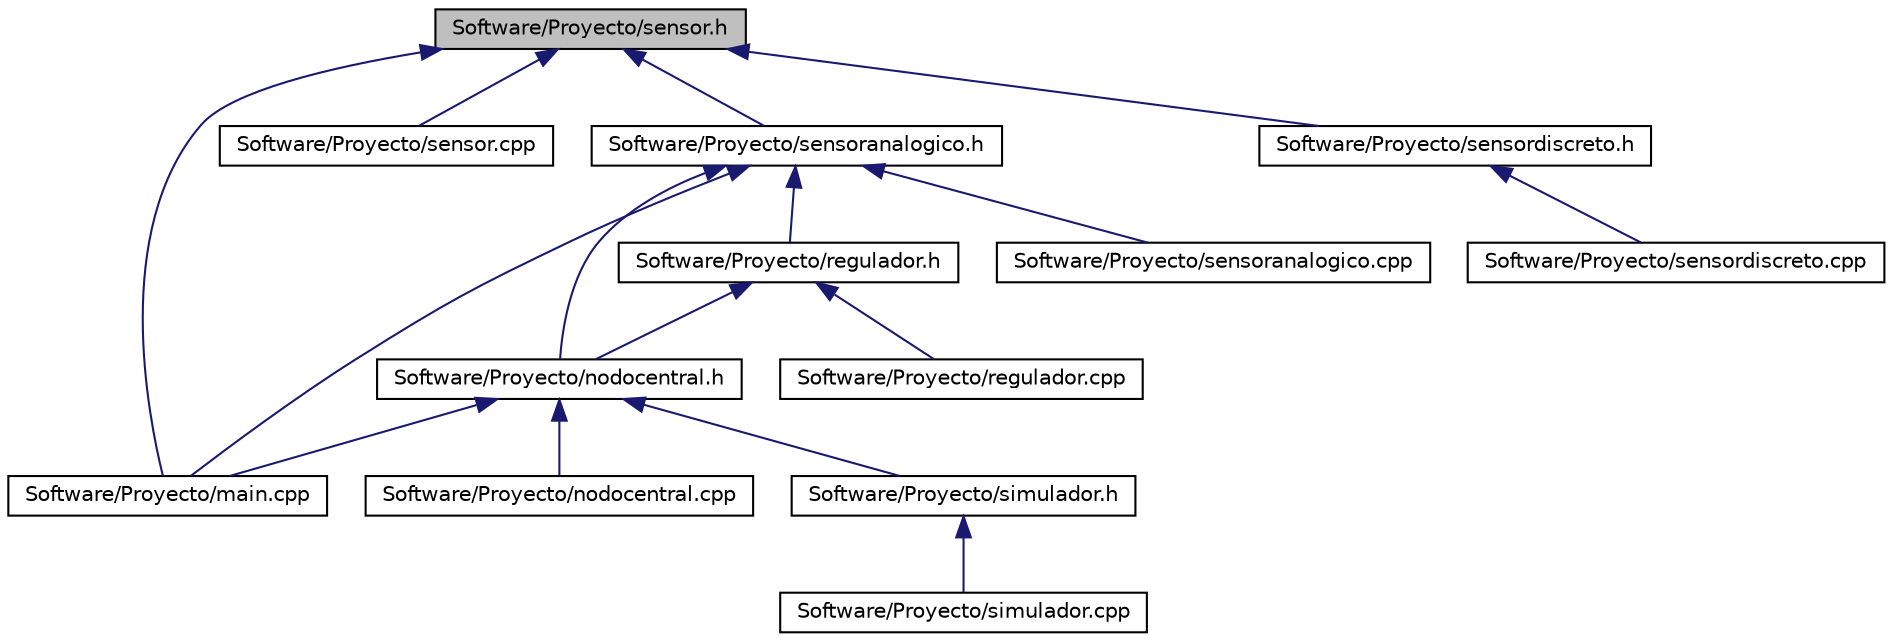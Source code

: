 digraph G
{
  edge [fontname="Helvetica",fontsize="10",labelfontname="Helvetica",labelfontsize="10"];
  node [fontname="Helvetica",fontsize="10",shape=record];
  Node1 [label="Software/Proyecto/sensor.h",height=0.2,width=0.4,color="black", fillcolor="grey75", style="filled" fontcolor="black"];
  Node1 -> Node2 [dir="back",color="midnightblue",fontsize="10",style="solid",fontname="Helvetica"];
  Node2 [label="Software/Proyecto/main.cpp",height=0.2,width=0.4,color="black", fillcolor="white", style="filled",URL="$main_8cpp.html"];
  Node1 -> Node3 [dir="back",color="midnightblue",fontsize="10",style="solid",fontname="Helvetica"];
  Node3 [label="Software/Proyecto/sensor.cpp",height=0.2,width=0.4,color="black", fillcolor="white", style="filled",URL="$sensor_8cpp.html"];
  Node1 -> Node4 [dir="back",color="midnightblue",fontsize="10",style="solid",fontname="Helvetica"];
  Node4 [label="Software/Proyecto/sensoranalogico.h",height=0.2,width=0.4,color="black", fillcolor="white", style="filled",URL="$sensoranalogico_8h.html"];
  Node4 -> Node2 [dir="back",color="midnightblue",fontsize="10",style="solid",fontname="Helvetica"];
  Node4 -> Node5 [dir="back",color="midnightblue",fontsize="10",style="solid",fontname="Helvetica"];
  Node5 [label="Software/Proyecto/nodocentral.h",height=0.2,width=0.4,color="black", fillcolor="white", style="filled",URL="$nodocentral_8h.html"];
  Node5 -> Node2 [dir="back",color="midnightblue",fontsize="10",style="solid",fontname="Helvetica"];
  Node5 -> Node6 [dir="back",color="midnightblue",fontsize="10",style="solid",fontname="Helvetica"];
  Node6 [label="Software/Proyecto/nodocentral.cpp",height=0.2,width=0.4,color="black", fillcolor="white", style="filled",URL="$nodocentral_8cpp.html"];
  Node5 -> Node7 [dir="back",color="midnightblue",fontsize="10",style="solid",fontname="Helvetica"];
  Node7 [label="Software/Proyecto/simulador.h",height=0.2,width=0.4,color="black", fillcolor="white", style="filled",URL="$simulador_8h.html"];
  Node7 -> Node8 [dir="back",color="midnightblue",fontsize="10",style="solid",fontname="Helvetica"];
  Node8 [label="Software/Proyecto/simulador.cpp",height=0.2,width=0.4,color="black", fillcolor="white", style="filled",URL="$simulador_8cpp.html"];
  Node4 -> Node9 [dir="back",color="midnightblue",fontsize="10",style="solid",fontname="Helvetica"];
  Node9 [label="Software/Proyecto/regulador.h",height=0.2,width=0.4,color="black", fillcolor="white", style="filled",URL="$regulador_8h.html"];
  Node9 -> Node5 [dir="back",color="midnightblue",fontsize="10",style="solid",fontname="Helvetica"];
  Node9 -> Node10 [dir="back",color="midnightblue",fontsize="10",style="solid",fontname="Helvetica"];
  Node10 [label="Software/Proyecto/regulador.cpp",height=0.2,width=0.4,color="black", fillcolor="white", style="filled",URL="$regulador_8cpp.html"];
  Node4 -> Node11 [dir="back",color="midnightblue",fontsize="10",style="solid",fontname="Helvetica"];
  Node11 [label="Software/Proyecto/sensoranalogico.cpp",height=0.2,width=0.4,color="black", fillcolor="white", style="filled",URL="$sensoranalogico_8cpp.html"];
  Node1 -> Node12 [dir="back",color="midnightblue",fontsize="10",style="solid",fontname="Helvetica"];
  Node12 [label="Software/Proyecto/sensordiscreto.h",height=0.2,width=0.4,color="black", fillcolor="white", style="filled",URL="$sensordiscreto_8h.html"];
  Node12 -> Node13 [dir="back",color="midnightblue",fontsize="10",style="solid",fontname="Helvetica"];
  Node13 [label="Software/Proyecto/sensordiscreto.cpp",height=0.2,width=0.4,color="black", fillcolor="white", style="filled",URL="$sensordiscreto_8cpp.html"];
}
